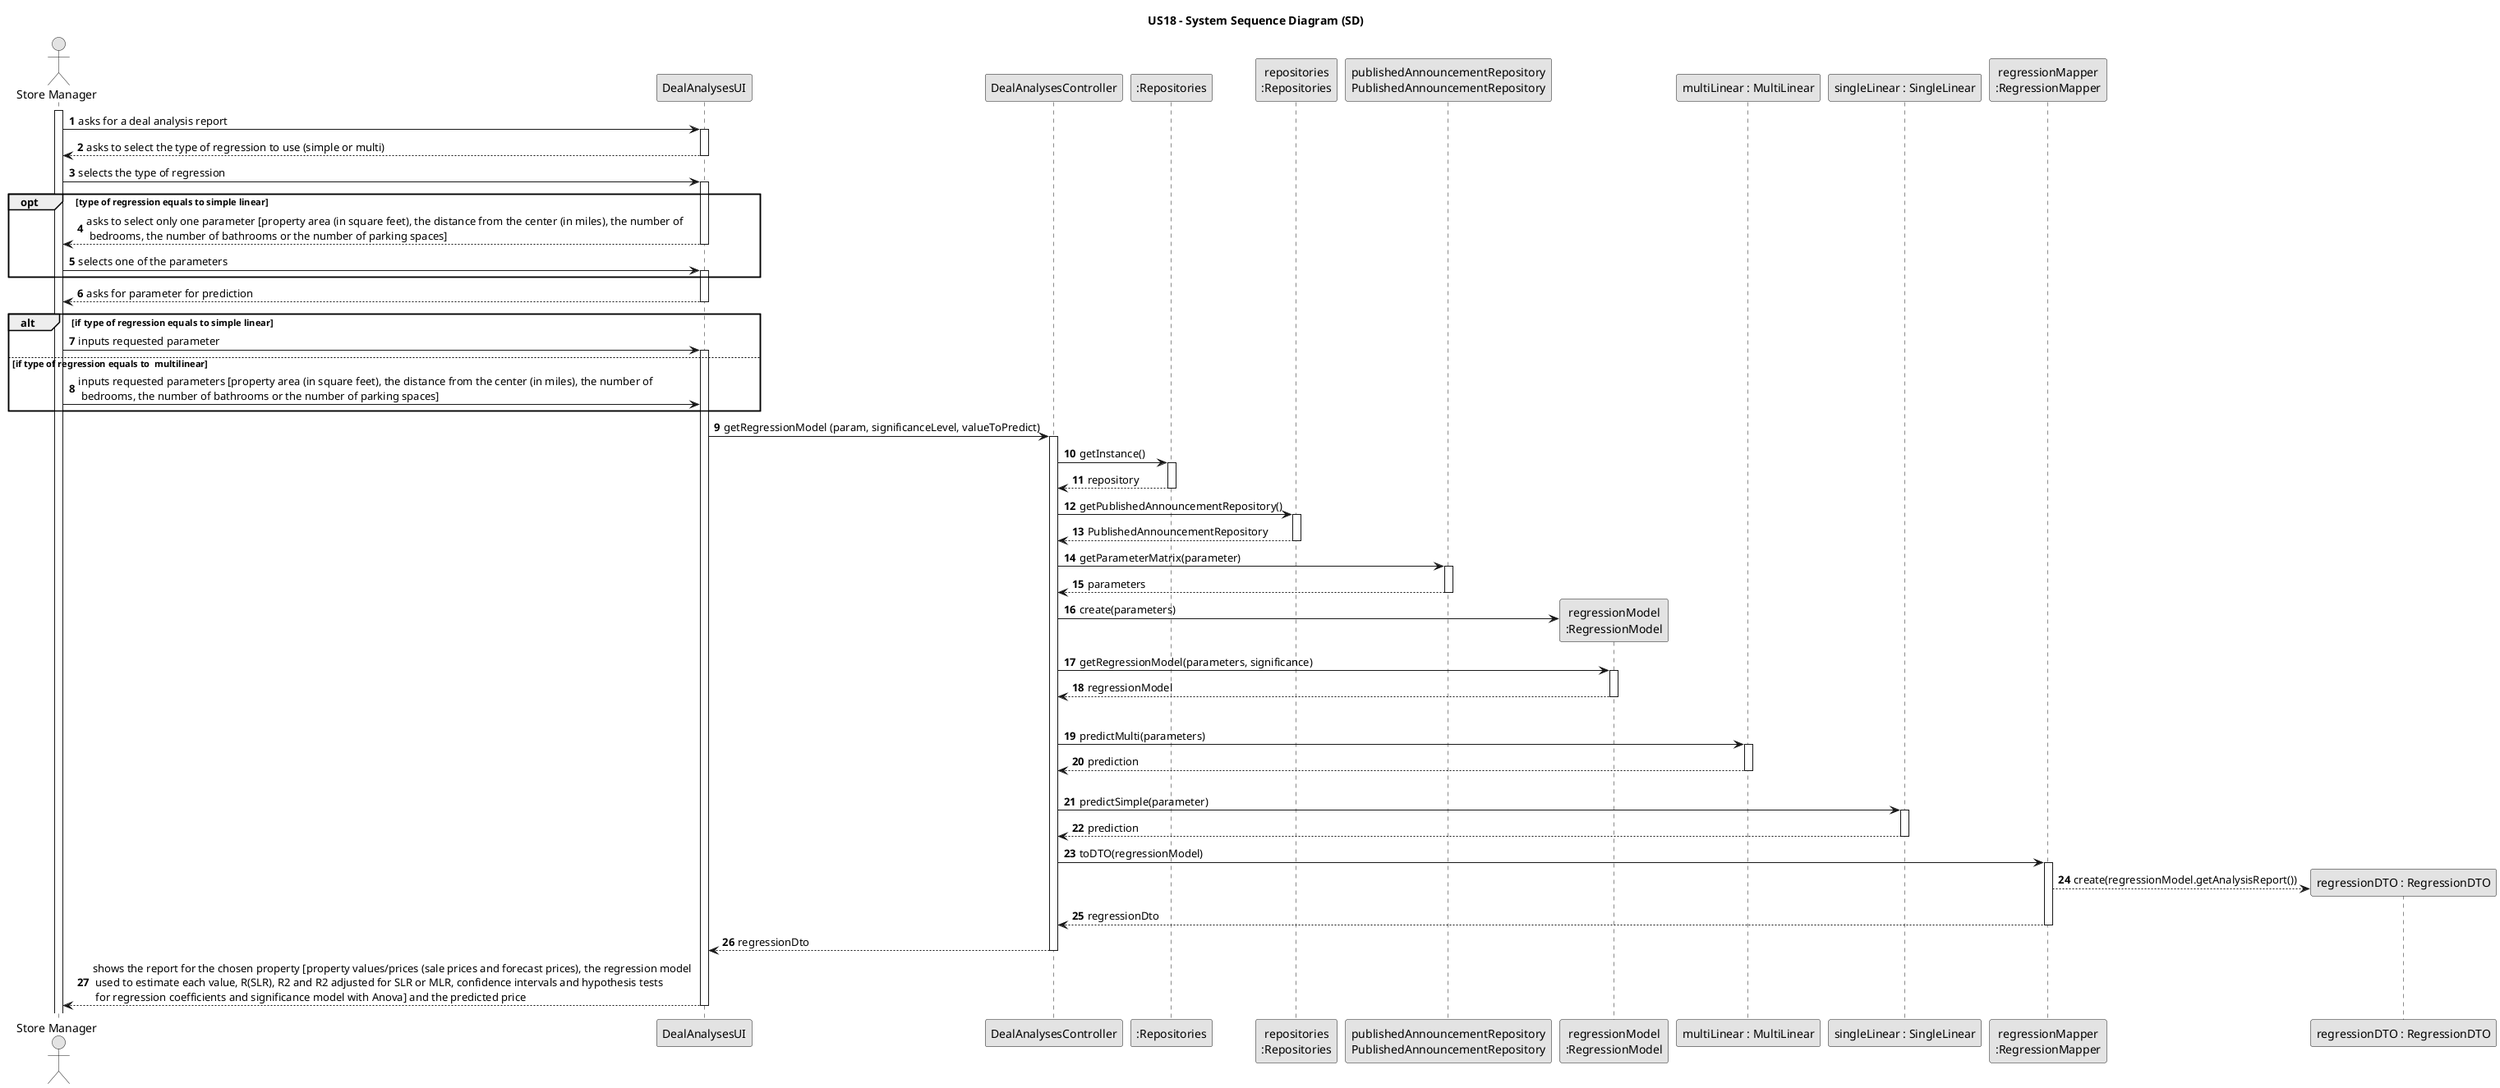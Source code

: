 @startuml
skinparam monochrome true
skinparam packageStyle rectangle
skinparam shadowing false

autonumber
skinparam monochrome true
skinparam packageStyle rectangle
skinparam shadowing false

title US18 - System Sequence Diagram (SD)

autonumber

actor "Store Manager" as manager
participant "DealAnalysesUI" as ui
participant "DealAnalysesController" as controller
participant ":Repositories" as singleton
participant "repositories\n:Repositories" as repositories
participant "publishedAnnouncementRepository\nPublishedAnnouncementRepository" as announcementrep
participant "regressionModel\n:RegressionModel" as regressionmodel
participant "multiLinear : MultiLinear" as multi
participant "singleLinear : SingleLinear" as single
participant "regressionMapper\n:RegressionMapper" as mapper
participant "regressionDTO : RegressionDTO" as dto


activate manager

    manager -> ui : asks for a deal analysis report
    activate ui

        ui --> manager : asks to select the type of regression to use (simple or multi)
    deactivate ui

    manager -> ui : selects the type of regression
    activate ui

    opt type of regression equals to simple linear
        
        ui --> manager : asks to select only one parameter [property area (in square feet), the distance from the center (in miles), the number of \n bedrooms, the number of bathrooms or the number of parking spaces]
        deactivate ui

        manager -> ui : selects one of the parameters
        activate ui
    end
        ui --> manager : asks for parameter for prediction
        deactivate ui

    alt if type of regression equals to simple linear
                manager -> ui : inputs requested parameter
                activate ui
    else if type of regression equals to  multilinear
                manager -> ui : inputs requested parameters [property area (in square feet), the distance from the center (in miles), the number of \n bedrooms, the number of bathrooms or the number of parking spaces]
    end

    ui -> controller : getRegressionModel (param, significanceLevel, valueToPredict)
    activate controller
    controller -> singleton : getInstance()
        activate singleton

                singleton --> controller : repository

            deactivate singleton

            controller -> repositories : getPublishedAnnouncementRepository()

            activate repositories

                repositories --> controller : PublishedAnnouncementRepository

            deactivate repositories

                controller -> announcementrep : getParameterMatrix(parameter)
                activate announcementrep
                announcementrep --> controller : parameters
                deactivate announcementrep

            controller -> regressionmodel** : create(parameters)

            controller -> regressionmodel : getRegressionModel(parameters, significance)


            activate regressionmodel
            regressionmodel --> controller : regressionModel
            deactivate regressionmodel

            alt type of regression equals to multilinear
                controller -> multi : predictMulti(parameters)
                activate multi
                multi --> controller : prediction
                deactivate multi

            else type of regression equals to single linear
                controller -> single : predictSimple(parameter)
                activate single
                single --> controller : prediction
                deactivate single

            controller -> mapper : toDTO(regressionModel)
            activate mapper
            mapper --> dto** : create(regressionModel.getAnalysisReport())

            mapper --> controller : regressionDto
            deactivate mapper

            controller --> ui : regressionDto
            deactivate controller


    ui --> manager : shows the report for the chosen property [property values/prices (sale prices and forecast prices), the regression model \n used to estimate each value, R(SLR), R2 and R2 adjusted for SLR or MLR, confidence intervals and hypothesis tests\n for regression coefficients and significance model with Anova] and the predicted price
    deactivate ui

deactivate ui


@enduml